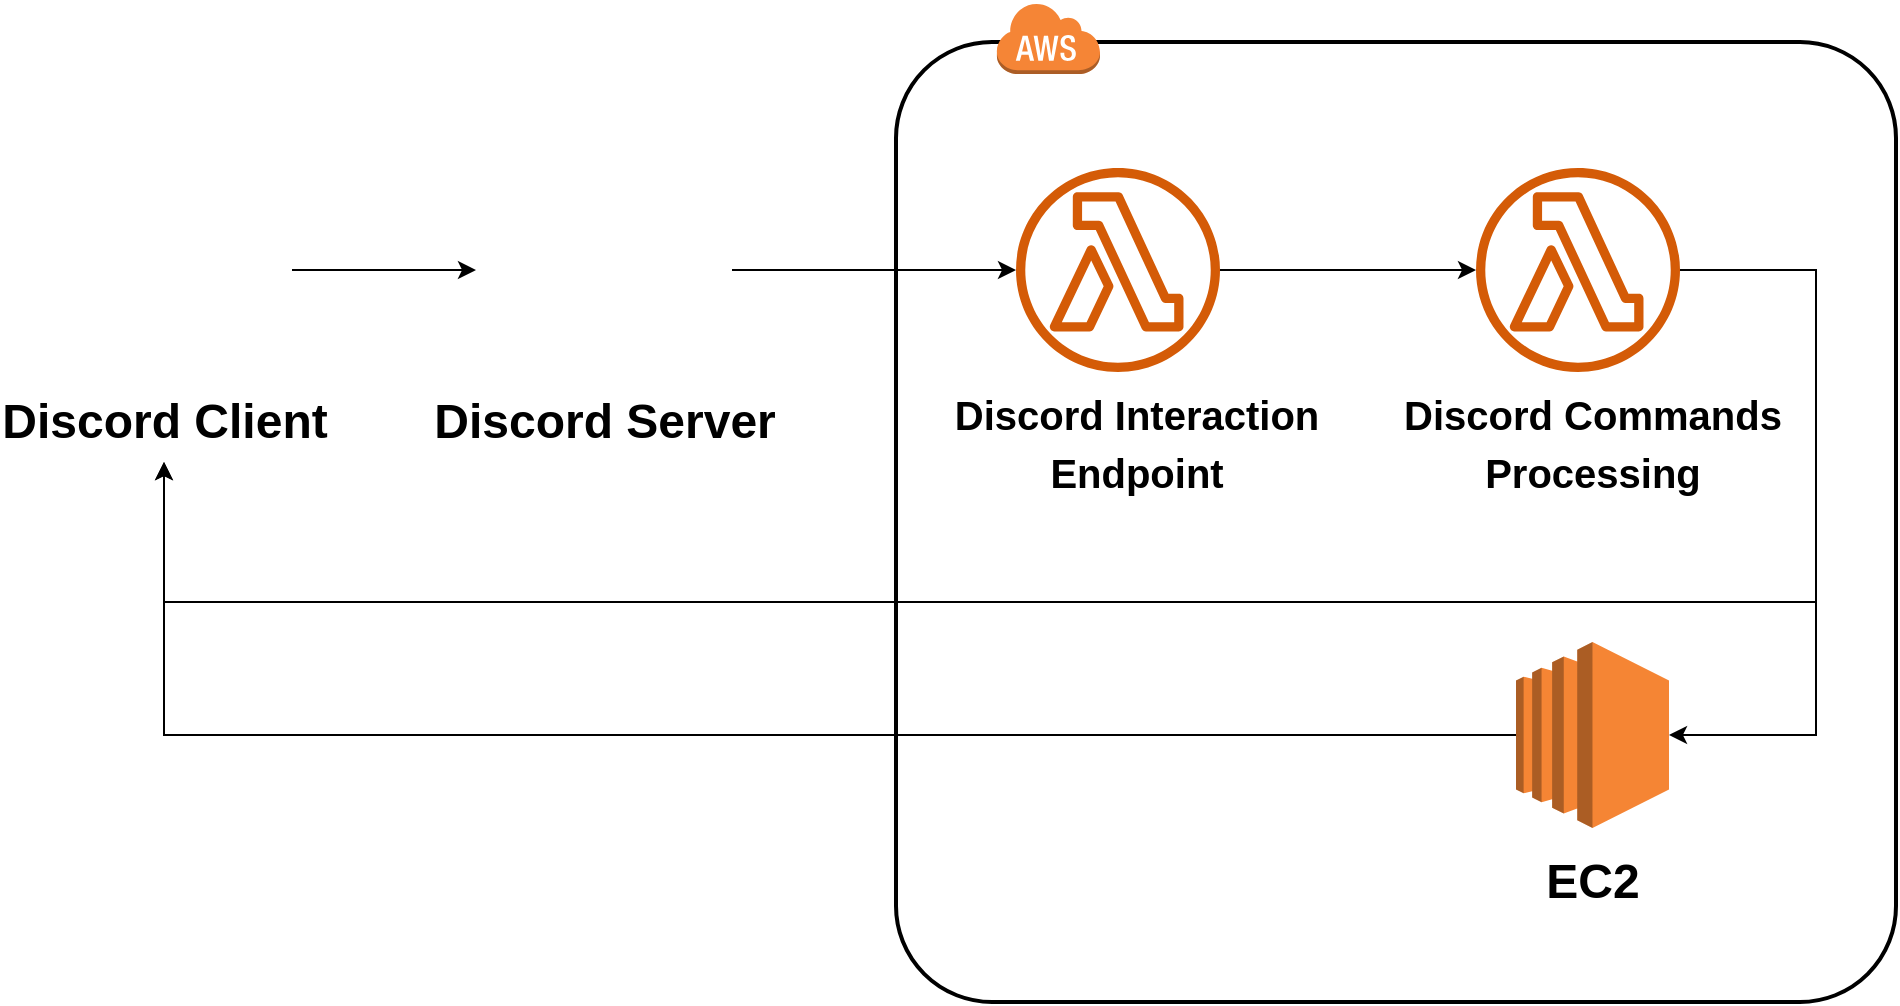 <mxfile version="21.2.3" type="browser">
  <diagram name="Page-1" id="YsmSb8oXp7-BeTTOK-Az">
    <mxGraphModel dx="1500" dy="736" grid="1" gridSize="10" guides="1" tooltips="1" connect="1" arrows="1" fold="1" page="1" pageScale="1" pageWidth="850" pageHeight="1100" math="0" shadow="0">
      <root>
        <mxCell id="0" />
        <mxCell id="1" parent="0" />
        <mxCell id="ZF2VMzGwXf76nn_oSSuA-7" value="" style="rounded=1;arcSize=10;dashed=0;fillColor=none;gradientColor=none;strokeWidth=2;" vertex="1" parent="1">
          <mxGeometry x="540" y="120" width="500" height="480" as="geometry" />
        </mxCell>
        <mxCell id="ZF2VMzGwXf76nn_oSSuA-15" style="edgeStyle=orthogonalEdgeStyle;rounded=0;orthogonalLoop=1;jettySize=auto;html=1;" edge="1" parent="1" source="65XbqvCXqf-j7OpNXFGQ-1" target="ZF2VMzGwXf76nn_oSSuA-3">
          <mxGeometry relative="1" as="geometry" />
        </mxCell>
        <mxCell id="65XbqvCXqf-j7OpNXFGQ-1" value="" style="shape=image;html=1;verticalAlign=top;verticalLabelPosition=bottom;labelBackgroundColor=#ffffff;imageAspect=0;aspect=fixed;image=https://cdn1.iconfinder.com/data/icons/unicons-line-vol-3/24/discord-128.png" parent="1" vertex="1">
          <mxGeometry x="110" y="170" width="128" height="128" as="geometry" />
        </mxCell>
        <mxCell id="ZF2VMzGwXf76nn_oSSuA-2" value="Discord Client" style="text;strokeColor=none;fillColor=none;html=1;fontSize=24;fontStyle=1;verticalAlign=middle;align=center;" vertex="1" parent="1">
          <mxGeometry x="124" y="290" width="100" height="40" as="geometry" />
        </mxCell>
        <mxCell id="ZF2VMzGwXf76nn_oSSuA-16" style="edgeStyle=orthogonalEdgeStyle;rounded=0;orthogonalLoop=1;jettySize=auto;html=1;" edge="1" parent="1" source="ZF2VMzGwXf76nn_oSSuA-3" target="ZF2VMzGwXf76nn_oSSuA-6">
          <mxGeometry relative="1" as="geometry" />
        </mxCell>
        <mxCell id="ZF2VMzGwXf76nn_oSSuA-3" value="" style="shape=image;html=1;verticalAlign=top;verticalLabelPosition=bottom;labelBackgroundColor=#ffffff;imageAspect=0;aspect=fixed;image=https://cdn0.iconfinder.com/data/icons/social-media-2346/512/Discord-01-128.png" vertex="1" parent="1">
          <mxGeometry x="330" y="170" width="128" height="128" as="geometry" />
        </mxCell>
        <mxCell id="ZF2VMzGwXf76nn_oSSuA-4" value="Discord Server" style="text;strokeColor=none;fillColor=none;html=1;fontSize=24;fontStyle=1;verticalAlign=middle;align=center;" vertex="1" parent="1">
          <mxGeometry x="344" y="290" width="100" height="40" as="geometry" />
        </mxCell>
        <mxCell id="ZF2VMzGwXf76nn_oSSuA-17" style="edgeStyle=orthogonalEdgeStyle;rounded=0;orthogonalLoop=1;jettySize=auto;html=1;" edge="1" parent="1" source="ZF2VMzGwXf76nn_oSSuA-6" target="ZF2VMzGwXf76nn_oSSuA-10">
          <mxGeometry relative="1" as="geometry" />
        </mxCell>
        <mxCell id="ZF2VMzGwXf76nn_oSSuA-6" value="" style="sketch=0;outlineConnect=0;fontColor=#232F3E;gradientColor=none;fillColor=#D45B07;strokeColor=none;dashed=0;verticalLabelPosition=bottom;verticalAlign=top;align=center;html=1;fontSize=12;fontStyle=0;aspect=fixed;pointerEvents=1;shape=mxgraph.aws4.lambda_function;" vertex="1" parent="1">
          <mxGeometry x="600" y="183" width="102" height="102" as="geometry" />
        </mxCell>
        <mxCell id="ZF2VMzGwXf76nn_oSSuA-8" value="" style="dashed=0;html=1;shape=mxgraph.aws3.cloud;fillColor=#F58536;gradientColor=none;dashed=0;" vertex="1" parent="1">
          <mxGeometry x="590" y="100" width="52" height="36" as="geometry" />
        </mxCell>
        <mxCell id="ZF2VMzGwXf76nn_oSSuA-9" value="&lt;font style=&quot;font-size: 20px;&quot;&gt;Discord Interaction &lt;br&gt;Endpoint&lt;/font&gt;" style="text;strokeColor=none;fillColor=none;html=1;fontSize=24;fontStyle=1;verticalAlign=middle;align=center;" vertex="1" parent="1">
          <mxGeometry x="580" y="300" width="160" height="40" as="geometry" />
        </mxCell>
        <mxCell id="ZF2VMzGwXf76nn_oSSuA-18" style="edgeStyle=orthogonalEdgeStyle;rounded=0;orthogonalLoop=1;jettySize=auto;html=1;entryX=1;entryY=0.5;entryDx=0;entryDy=0;entryPerimeter=0;" edge="1" parent="1" source="ZF2VMzGwXf76nn_oSSuA-10" target="ZF2VMzGwXf76nn_oSSuA-12">
          <mxGeometry relative="1" as="geometry">
            <Array as="points">
              <mxPoint x="1000" y="234" />
              <mxPoint x="1000" y="467" />
            </Array>
          </mxGeometry>
        </mxCell>
        <mxCell id="ZF2VMzGwXf76nn_oSSuA-20" style="edgeStyle=orthogonalEdgeStyle;rounded=0;orthogonalLoop=1;jettySize=auto;html=1;entryX=0.5;entryY=1;entryDx=0;entryDy=0;" edge="1" parent="1" source="ZF2VMzGwXf76nn_oSSuA-10" target="ZF2VMzGwXf76nn_oSSuA-2">
          <mxGeometry relative="1" as="geometry">
            <Array as="points">
              <mxPoint x="1000" y="234" />
              <mxPoint x="1000" y="400" />
              <mxPoint x="174" y="400" />
            </Array>
          </mxGeometry>
        </mxCell>
        <mxCell id="ZF2VMzGwXf76nn_oSSuA-10" value="" style="sketch=0;outlineConnect=0;fontColor=#232F3E;gradientColor=none;fillColor=#D45B07;strokeColor=none;dashed=0;verticalLabelPosition=bottom;verticalAlign=top;align=center;html=1;fontSize=12;fontStyle=0;aspect=fixed;pointerEvents=1;shape=mxgraph.aws4.lambda_function;" vertex="1" parent="1">
          <mxGeometry x="830" y="183" width="102" height="102" as="geometry" />
        </mxCell>
        <mxCell id="ZF2VMzGwXf76nn_oSSuA-11" value="&lt;font style=&quot;font-size: 20px;&quot;&gt;Discord Commands&lt;br&gt;Processing&lt;/font&gt;" style="text;strokeColor=none;fillColor=none;html=1;fontSize=24;fontStyle=1;verticalAlign=middle;align=center;" vertex="1" parent="1">
          <mxGeometry x="808.25" y="300" width="160" height="40" as="geometry" />
        </mxCell>
        <mxCell id="ZF2VMzGwXf76nn_oSSuA-22" style="edgeStyle=orthogonalEdgeStyle;rounded=0;orthogonalLoop=1;jettySize=auto;html=1;entryX=0.5;entryY=1;entryDx=0;entryDy=0;" edge="1" parent="1" source="ZF2VMzGwXf76nn_oSSuA-12" target="ZF2VMzGwXf76nn_oSSuA-2">
          <mxGeometry relative="1" as="geometry" />
        </mxCell>
        <mxCell id="ZF2VMzGwXf76nn_oSSuA-12" value="" style="outlineConnect=0;dashed=0;verticalLabelPosition=bottom;verticalAlign=top;align=center;html=1;shape=mxgraph.aws3.ec2;fillColor=#F58534;gradientColor=none;" vertex="1" parent="1">
          <mxGeometry x="850" y="420" width="76.5" height="93" as="geometry" />
        </mxCell>
        <mxCell id="ZF2VMzGwXf76nn_oSSuA-13" value="EC2" style="text;strokeColor=none;fillColor=none;html=1;fontSize=24;fontStyle=1;verticalAlign=middle;align=center;" vertex="1" parent="1">
          <mxGeometry x="838.25" y="520" width="100" height="40" as="geometry" />
        </mxCell>
      </root>
    </mxGraphModel>
  </diagram>
</mxfile>
